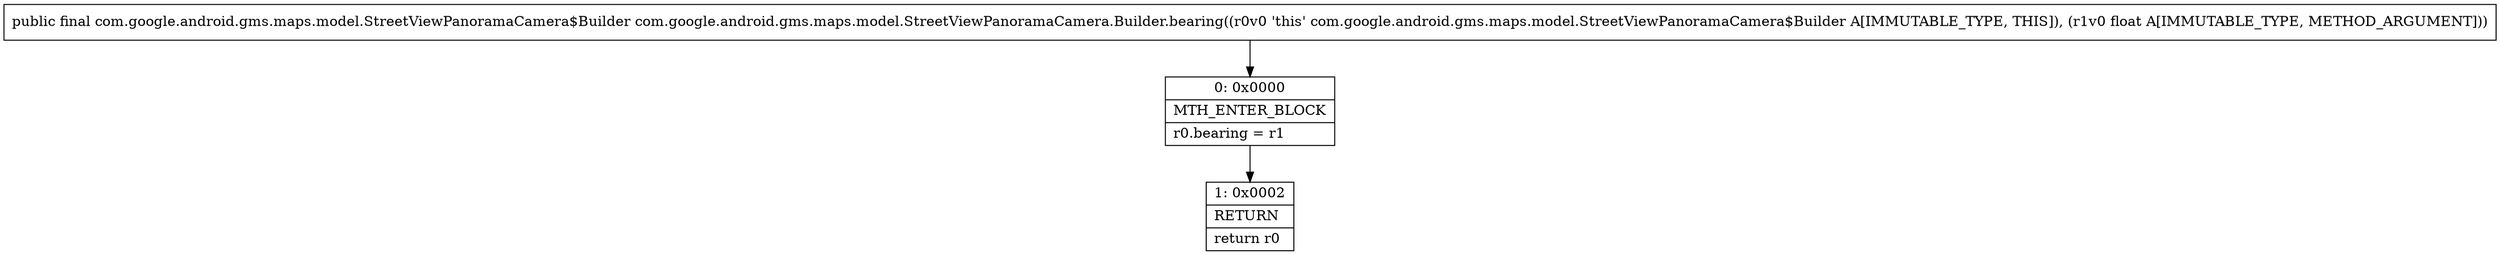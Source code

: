 digraph "CFG forcom.google.android.gms.maps.model.StreetViewPanoramaCamera.Builder.bearing(F)Lcom\/google\/android\/gms\/maps\/model\/StreetViewPanoramaCamera$Builder;" {
Node_0 [shape=record,label="{0\:\ 0x0000|MTH_ENTER_BLOCK\l|r0.bearing = r1\l}"];
Node_1 [shape=record,label="{1\:\ 0x0002|RETURN\l|return r0\l}"];
MethodNode[shape=record,label="{public final com.google.android.gms.maps.model.StreetViewPanoramaCamera$Builder com.google.android.gms.maps.model.StreetViewPanoramaCamera.Builder.bearing((r0v0 'this' com.google.android.gms.maps.model.StreetViewPanoramaCamera$Builder A[IMMUTABLE_TYPE, THIS]), (r1v0 float A[IMMUTABLE_TYPE, METHOD_ARGUMENT])) }"];
MethodNode -> Node_0;
Node_0 -> Node_1;
}

